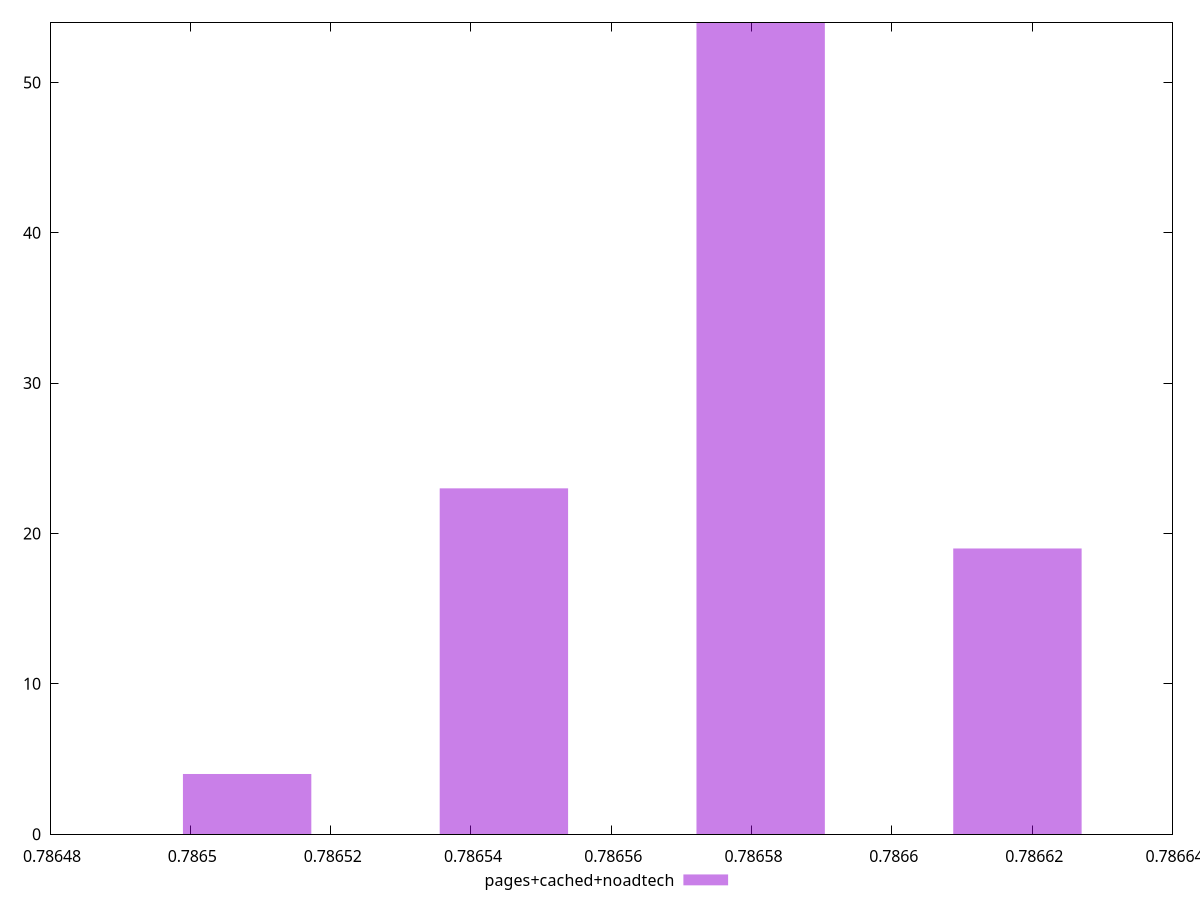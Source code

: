 $_pagesCachedNoadtech <<EOF
0.7865446977585595 23
0.7865812974048105 54
0.7866178970510617 19
0.7865080981123085 4
EOF
set key outside below
set terminal pngcairo
set output "report_00004_2020-11-02T20-21-41.718Z/uses-long-cache-ttl/pages+cached+noadtech//hist.png"
set yrange [0:54]
set boxwidth 0.000018299823125533596
set style fill transparent solid 0.5 noborder
plot $_pagesCachedNoadtech title "pages+cached+noadtech" with boxes ,